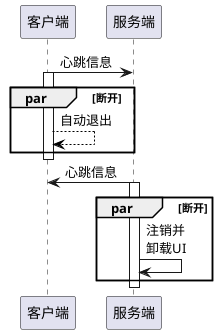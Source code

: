 @startuml
participant "客户端" as client
participant "服务端" as server

client -> server: 心跳信息
/'ref over client
协议自动检测
end ref'/
activate client
par 断开
client --[#black]> client: 自动退出
end
deactivate client

server -> client: 心跳信息
activate server
par 断开
server -> server: 注销并\n卸载UI
end
deactivate server
@enduml